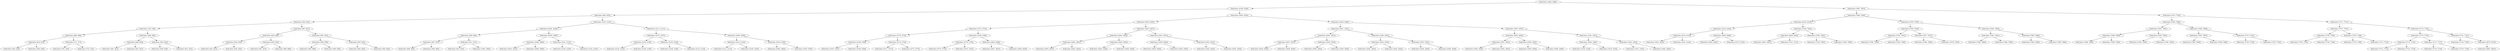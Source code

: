 digraph G{
967701734 [label="Node{data=[3489, 3489]}"]
967701734 -> 1932104087
1932104087 [label="Node{data=[2766, 2766]}"]
1932104087 -> 1324815455
1324815455 [label="Node{data=[905, 905]}"]
1324815455 -> 370265628
370265628 [label="Node{data=[832, 832]}"]
370265628 -> 1087177468
1087177468 [label="Node{data=[749, 749]}"]
1087177468 -> 2144835163
2144835163 [label="Node{data=[688, 688]}"]
2144835163 -> 158605330
158605330 [label="Node{data=[635, 635]}"]
158605330 -> 294485518
294485518 [label="Node{data=[526, 526]}"]
158605330 -> 973030433
973030433 [label="Node{data=[636, 636]}"]
2144835163 -> 2052683787
2052683787 [label="Node{data=[717, 717]}"]
2052683787 -> 1376105442
1376105442 [label="Node{data=[704, 704]}"]
2052683787 -> 671271586
671271586 [label="Node{data=[732, 732]}"]
1087177468 -> 1805606351
1805606351 [label="Node{data=[828, 828]}"]
1805606351 -> 1522002327
1522002327 [label="Node{data=[809, 809]}"]
1522002327 -> 626183040
626183040 [label="Node{data=[801, 801]}"]
1522002327 -> 456872530
456872530 [label="Node{data=[827, 827]}"]
1805606351 -> 182130143
182130143 [label="Node{data=[830, 830]}"]
182130143 -> 1866841666
1866841666 [label="Node{data=[829, 829]}"]
182130143 -> 1551398625
1551398625 [label="Node{data=[831, 831]}"]
370265628 -> 495982334
495982334 [label="Node{data=[897, 897]}"]
495982334 -> 1329040766
1329040766 [label="Node{data=[836, 836]}"]
1329040766 -> 230854004
230854004 [label="Node{data=[834, 834]}"]
230854004 -> 311569747
311569747 [label="Node{data=[833, 833]}"]
230854004 -> 254340633
254340633 [label="Node{data=[835, 835]}"]
1329040766 -> 2080890623
2080890623 [label="Node{data=[838, 838]}"]
2080890623 -> 1698120998
1698120998 [label="Node{data=[837, 837]}"]
2080890623 -> 1716257894
1716257894 [label="Node{data=[868, 868]}"]
495982334 -> 786196112
786196112 [label="Node{data=[901, 901]}"]
786196112 -> 1827583378
1827583378 [label="Node{data=[899, 899]}"]
1827583378 -> 858768220
858768220 [label="Node{data=[898, 898]}"]
1827583378 -> 902209131
902209131 [label="Node{data=[900, 900]}"]
786196112 -> 2028177061
2028177061 [label="Node{data=[903, 903]}"]
2028177061 -> 1631120910
1631120910 [label="Node{data=[902, 902]}"]
2028177061 -> 742450262
742450262 [label="Node{data=[904, 904]}"]
1324815455 -> 770966131
770966131 [label="Node{data=[2103, 2103]}"]
770966131 -> 1229356998
1229356998 [label="Node{data=[2005, 2005]}"]
1229356998 -> 1864933502
1864933502 [label="Node{data=[909, 909]}"]
1864933502 -> 1155636121
1155636121 [label="Node{data=[907, 907]}"]
1155636121 -> 1233911532
1233911532 [label="Node{data=[906, 906]}"]
1155636121 -> 860422228
860422228 [label="Node{data=[908, 908]}"]
1864933502 -> 424181011
424181011 [label="Node{data=[911, 911]}"]
424181011 -> 1371345136
1371345136 [label="Node{data=[910, 910]}"]
424181011 -> 1205332149
1205332149 [label="Node{data=[1984, 1984]}"]
1229356998 -> 1021778875
1021778875 [label="Node{data=[2099, 2099]}"]
1021778875 -> 1713195473
1713195473 [label="Node{data=[2084, 2084]}"]
1713195473 -> 1595866994
1595866994 [label="Node{data=[2033, 2033]}"]
1713195473 -> 670316132
670316132 [label="Node{data=[2098, 2098]}"]
1021778875 -> 592108514
592108514 [label="Node{data=[2101, 2101]}"]
592108514 -> 789925275
789925275 [label="Node{data=[2100, 2100]}"]
592108514 -> 131646052
131646052 [label="Node{data=[2102, 2102]}"]
770966131 -> 26842093
26842093 [label="Node{data=[2111, 2111]}"]
26842093 -> 1954139639
1954139639 [label="Node{data=[2107, 2107]}"]
1954139639 -> 1904553846
1904553846 [label="Node{data=[2105, 2105]}"]
1904553846 -> 814684352
814684352 [label="Node{data=[2104, 2104]}"]
1904553846 -> 2101666759
2101666759 [label="Node{data=[2106, 2106]}"]
1954139639 -> 1206427629
1206427629 [label="Node{data=[2109, 2109]}"]
1206427629 -> 533657337
533657337 [label="Node{data=[2108, 2108]}"]
1206427629 -> 1473230040
1473230040 [label="Node{data=[2110, 2110]}"]
26842093 -> 223293245
223293245 [label="Node{data=[2599, 2599]}"]
223293245 -> 240897678
240897678 [label="Node{data=[2123, 2123]}"]
240897678 -> 1724549250
1724549250 [label="Node{data=[2112, 2112]}"]
240897678 -> 1275693559
1275693559 [label="Node{data=[2165, 2165]}"]
223293245 -> 944468364
944468364 [label="Node{data=[2764, 2764]}"]
944468364 -> 1756686261
1756686261 [label="Node{data=[2662, 2662]}"]
944468364 -> 1518922937
1518922937 [label="Node{data=[2765, 2765]}"]
1932104087 -> 1523486766
1523486766 [label="Node{data=[2935, 2935]}"]
1523486766 -> 963268074
963268074 [label="Node{data=[2830, 2830]}"]
963268074 -> 1991019581
1991019581 [label="Node{data=[2774, 2774]}"]
1991019581 -> 1801210741
1801210741 [label="Node{data=[2770, 2770]}"]
1801210741 -> 1161685456
1161685456 [label="Node{data=[2768, 2768]}"]
1161685456 -> 777255296
777255296 [label="Node{data=[2767, 2767]}"]
1161685456 -> 1015829779
1015829779 [label="Node{data=[2769, 2769]}"]
1801210741 -> 889370132
889370132 [label="Node{data=[2772, 2772]}"]
889370132 -> 534493709
534493709 [label="Node{data=[2771, 2771]}"]
889370132 -> 787865487
787865487 [label="Node{data=[2773, 2773]}"]
1991019581 -> 1888428943
1888428943 [label="Node{data=[2798, 2798]}"]
1888428943 -> 1352505756
1352505756 [label="Node{data=[2776, 2776]}"]
1352505756 -> 307513936
307513936 [label="Node{data=[2775, 2775]}"]
1352505756 -> 308147762
308147762 [label="Node{data=[2791, 2791]}"]
1888428943 -> 457649325
457649325 [label="Node{data=[2828, 2828]}"]
457649325 -> 665454368
665454368 [label="Node{data=[2827, 2827]}"]
457649325 -> 396156751
396156751 [label="Node{data=[2829, 2829]}"]
963268074 -> 1779255272
1779255272 [label="Node{data=[2927, 2927]}"]
1779255272 -> 1208826944
1208826944 [label="Node{data=[2923, 2923]}"]
1208826944 -> 1063891302
1063891302 [label="Node{data=[2891, 2891]}"]
1063891302 -> 1316910947
1316910947 [label="Node{data=[2870, 2870]}"]
1063891302 -> 1322011459
1322011459 [label="Node{data=[2922, 2922]}"]
1208826944 -> 1870823910
1870823910 [label="Node{data=[2925, 2925]}"]
1870823910 -> 487780337
487780337 [label="Node{data=[2924, 2924]}"]
1870823910 -> 543835743
543835743 [label="Node{data=[2926, 2926]}"]
1779255272 -> 206608194
206608194 [label="Node{data=[2931, 2931]}"]
206608194 -> 2007411359
2007411359 [label="Node{data=[2929, 2929]}"]
2007411359 -> 2101456637
2101456637 [label="Node{data=[2928, 2928]}"]
2007411359 -> 267081652
267081652 [label="Node{data=[2930, 2930]}"]
206608194 -> 126434188
126434188 [label="Node{data=[2933, 2933]}"]
126434188 -> 1161399216
1161399216 [label="Node{data=[2932, 2932]}"]
126434188 -> 905962412
905962412 [label="Node{data=[2934, 2934]}"]
1523486766 -> 1627145296
1627145296 [label="Node{data=[3049, 3049]}"]
1627145296 -> 778520216
778520216 [label="Node{data=[3041, 3041]}"]
778520216 -> 654982383
654982383 [label="Node{data=[2951, 2951]}"]
654982383 -> 1830963489
1830963489 [label="Node{data=[2937, 2937]}"]
1830963489 -> 1870552593
1870552593 [label="Node{data=[2936, 2936]}"]
1830963489 -> 2075760352
2075760352 [label="Node{data=[2938, 2938]}"]
654982383 -> 228732988
228732988 [label="Node{data=[3039, 3039]}"]
228732988 -> 1924533224
1924533224 [label="Node{data=[2954, 2954]}"]
228732988 -> 1864715641
1864715641 [label="Node{data=[3040, 3040]}"]
778520216 -> 1486670059
1486670059 [label="Node{data=[3045, 3045]}"]
1486670059 -> 1143156756
1143156756 [label="Node{data=[3043, 3043]}"]
1143156756 -> 109611571
109611571 [label="Node{data=[3042, 3042]}"]
1143156756 -> 1124290846
1124290846 [label="Node{data=[3044, 3044]}"]
1486670059 -> 2103841285
2103841285 [label="Node{data=[3047, 3047]}"]
2103841285 -> 538459693
538459693 [label="Node{data=[3046, 3046]}"]
2103841285 -> 1644425487
1644425487 [label="Node{data=[3048, 3048]}"]
1627145296 -> 1003603952
1003603952 [label="Node{data=[3057, 3057]}"]
1003603952 -> 1995054261
1995054261 [label="Node{data=[3053, 3053]}"]
1995054261 -> 400731411
400731411 [label="Node{data=[3051, 3051]}"]
400731411 -> 1788132713
1788132713 [label="Node{data=[3050, 3050]}"]
400731411 -> 1599019404
1599019404 [label="Node{data=[3052, 3052]}"]
1995054261 -> 2036771172
2036771172 [label="Node{data=[3055, 3055]}"]
2036771172 -> 2070813038
2070813038 [label="Node{data=[3054, 3054]}"]
2036771172 -> 887000223
887000223 [label="Node{data=[3056, 3056]}"]
1003603952 -> 326791409
326791409 [label="Node{data=[3341, 3341]}"]
326791409 -> 1595659891
1595659891 [label="Node{data=[3294, 3294]}"]
1595659891 -> 1412764055
1412764055 [label="Node{data=[3105, 3105]}"]
1595659891 -> 340772346
340772346 [label="Node{data=[3316, 3316]}"]
326791409 -> 1416807034
1416807034 [label="Node{data=[3403, 3403]}"]
1416807034 -> 1432043209
1432043209 [label="Node{data=[3373, 3373]}"]
1416807034 -> 698229852
698229852 [label="Node{data=[3462, 3462]}"]
967701734 -> 1133794432
1133794432 [label="Node{data=[7687, 7687]}"]
1133794432 -> 28782490
28782490 [label="Node{data=[7589, 7589]}"]
28782490 -> 227996691
227996691 [label="Node{data=[6103, 6103]}"]
227996691 -> 1441963321
1441963321 [label="Node{data=[4192, 4192]}"]
1441963321 -> 874771283
874771283 [label="Node{data=[4134, 4134]}"]
874771283 -> 206623154
206623154 [label="Node{data=[3815, 3815]}"]
874771283 -> 912034375
912034375 [label="Node{data=[4191, 4191]}"]
1441963321 -> 2005320416
2005320416 [label="Node{data=[5588, 5588]}"]
2005320416 -> 1553206824
1553206824 [label="Node{data=[4202, 4202]}"]
2005320416 -> 1455659337
1455659337 [label="Node{data=[5723, 5723]}"]
227996691 -> 69156708
69156708 [label="Node{data=[7525, 7525]}"]
69156708 -> 1162833093
1162833093 [label="Node{data=[6404, 6404]}"]
1162833093 -> 961994506
961994506 [label="Node{data=[6401, 6401]}"]
1162833093 -> 1939144888
1939144888 [label="Node{data=[7511, 7511]}"]
69156708 -> 244114865
244114865 [label="Node{data=[7560, 7560]}"]
244114865 -> 807111137
807111137 [label="Node{data=[7540, 7540]}"]
244114865 -> 1060814439
1060814439 [label="Node{data=[7569, 7569]}"]
28782490 -> 1693575672
1693575672 [label="Node{data=[7679, 7679]}"]
1693575672 -> 221850042
221850042 [label="Node{data=[7593, 7593]}"]
221850042 -> 1627520381
1627520381 [label="Node{data=[7591, 7591]}"]
1627520381 -> 186826428
186826428 [label="Node{data=[7590, 7590]}"]
1627520381 -> 1618425865
1618425865 [label="Node{data=[7592, 7592]}"]
221850042 -> 617068868
617068868 [label="Node{data=[7677, 7677]}"]
617068868 -> 1245926068
1245926068 [label="Node{data=[7660, 7660]}"]
617068868 -> 1409991198
1409991198 [label="Node{data=[7678, 7678]}"]
1693575672 -> 224661478
224661478 [label="Node{data=[7683, 7683]}"]
224661478 -> 351308439
351308439 [label="Node{data=[7681, 7681]}"]
351308439 -> 1157016655
1157016655 [label="Node{data=[7680, 7680]}"]
351308439 -> 1190042877
1190042877 [label="Node{data=[7682, 7682]}"]
224661478 -> 1800970489
1800970489 [label="Node{data=[7685, 7685]}"]
1800970489 -> 2070690615
2070690615 [label="Node{data=[7684, 7684]}"]
1800970489 -> 176776385
176776385 [label="Node{data=[7686, 7686]}"]
1133794432 -> 942802969
942802969 [label="Node{data=[7703, 7703]}"]
942802969 -> 381892750
381892750 [label="Node{data=[7695, 7695]}"]
381892750 -> 216800482
216800482 [label="Node{data=[7691, 7691]}"]
216800482 -> 1300422354
1300422354 [label="Node{data=[7689, 7689]}"]
1300422354 -> 1700296123
1700296123 [label="Node{data=[7688, 7688]}"]
1300422354 -> 1792030422
1792030422 [label="Node{data=[7690, 7690]}"]
216800482 -> 112667746
112667746 [label="Node{data=[7693, 7693]}"]
112667746 -> 1561855528
1561855528 [label="Node{data=[7692, 7692]}"]
112667746 -> 2068534685
2068534685 [label="Node{data=[7694, 7694]}"]
381892750 -> 273066660
273066660 [label="Node{data=[7699, 7699]}"]
273066660 -> 799887602
799887602 [label="Node{data=[7697, 7697]}"]
799887602 -> 840510057
840510057 [label="Node{data=[7696, 7696]}"]
799887602 -> 325023242
325023242 [label="Node{data=[7698, 7698]}"]
273066660 -> 921304399
921304399 [label="Node{data=[7701, 7701]}"]
921304399 -> 1929777568
1929777568 [label="Node{data=[7700, 7700]}"]
921304399 -> 146221003
146221003 [label="Node{data=[7702, 7702]}"]
942802969 -> 1613819889
1613819889 [label="Node{data=[7711, 7711]}"]
1613819889 -> 424305981
424305981 [label="Node{data=[7707, 7707]}"]
424305981 -> 1510145189
1510145189 [label="Node{data=[7705, 7705]}"]
1510145189 -> 1798967633
1798967633 [label="Node{data=[7704, 7704]}"]
1510145189 -> 210908320
210908320 [label="Node{data=[7706, 7706]}"]
424305981 -> 1186712450
1186712450 [label="Node{data=[7709, 7709]}"]
1186712450 -> 194109476
194109476 [label="Node{data=[7708, 7708]}"]
1186712450 -> 815450270
815450270 [label="Node{data=[7710, 7710]}"]
1613819889 -> 766565657
766565657 [label="Node{data=[7719, 7719]}"]
766565657 -> 894432502
894432502 [label="Node{data=[7715, 7715]}"]
894432502 -> 828093115
828093115 [label="Node{data=[7713, 7713]}"]
828093115 -> 1474515510
1474515510 [label="Node{data=[7712, 7712]}"]
828093115 -> 2089817542
2089817542 [label="Node{data=[7714, 7714]}"]
894432502 -> 917681894
917681894 [label="Node{data=[7717, 7717]}"]
917681894 -> 1519387873
1519387873 [label="Node{data=[7716, 7716]}"]
917681894 -> 397385575
397385575 [label="Node{data=[7718, 7718]}"]
766565657 -> 1802339953
1802339953 [label="Node{data=[7721, 7721]}"]
1802339953 -> 1212881020
1212881020 [label="Node{data=[7720, 7720]}"]
1802339953 -> 304528024
304528024 [label="Node{data=[8572, 8572]}"]
304528024 -> 2031700764
2031700764 [label="Node{data=[8581, 8581]}"]
}